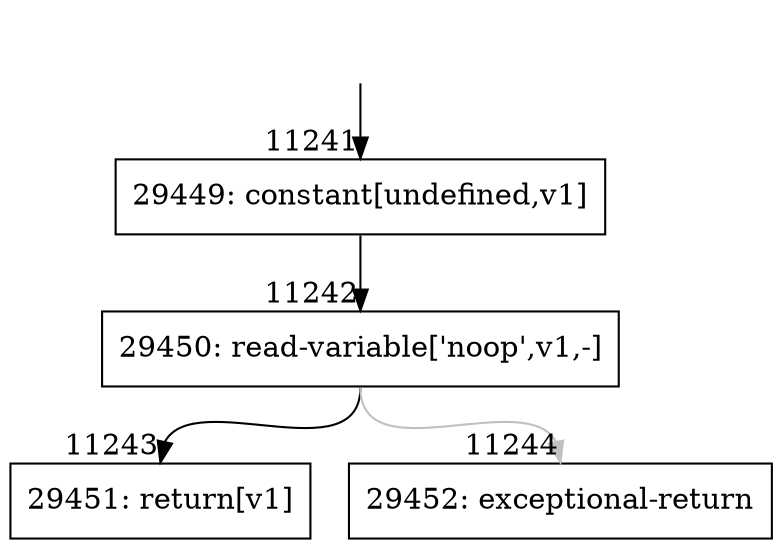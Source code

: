 digraph {
rankdir="TD"
BB_entry865[shape=none,label=""];
BB_entry865 -> BB11241 [tailport=s, headport=n, headlabel="    11241"]
BB11241 [shape=record label="{29449: constant[undefined,v1]}" ] 
BB11241 -> BB11242 [tailport=s, headport=n, headlabel="      11242"]
BB11242 [shape=record label="{29450: read-variable['noop',v1,-]}" ] 
BB11242 -> BB11243 [tailport=s, headport=n, headlabel="      11243"]
BB11242 -> BB11244 [tailport=s, headport=n, color=gray, headlabel="      11244"]
BB11243 [shape=record label="{29451: return[v1]}" ] 
BB11244 [shape=record label="{29452: exceptional-return}" ] 
//#$~ 15804
}
